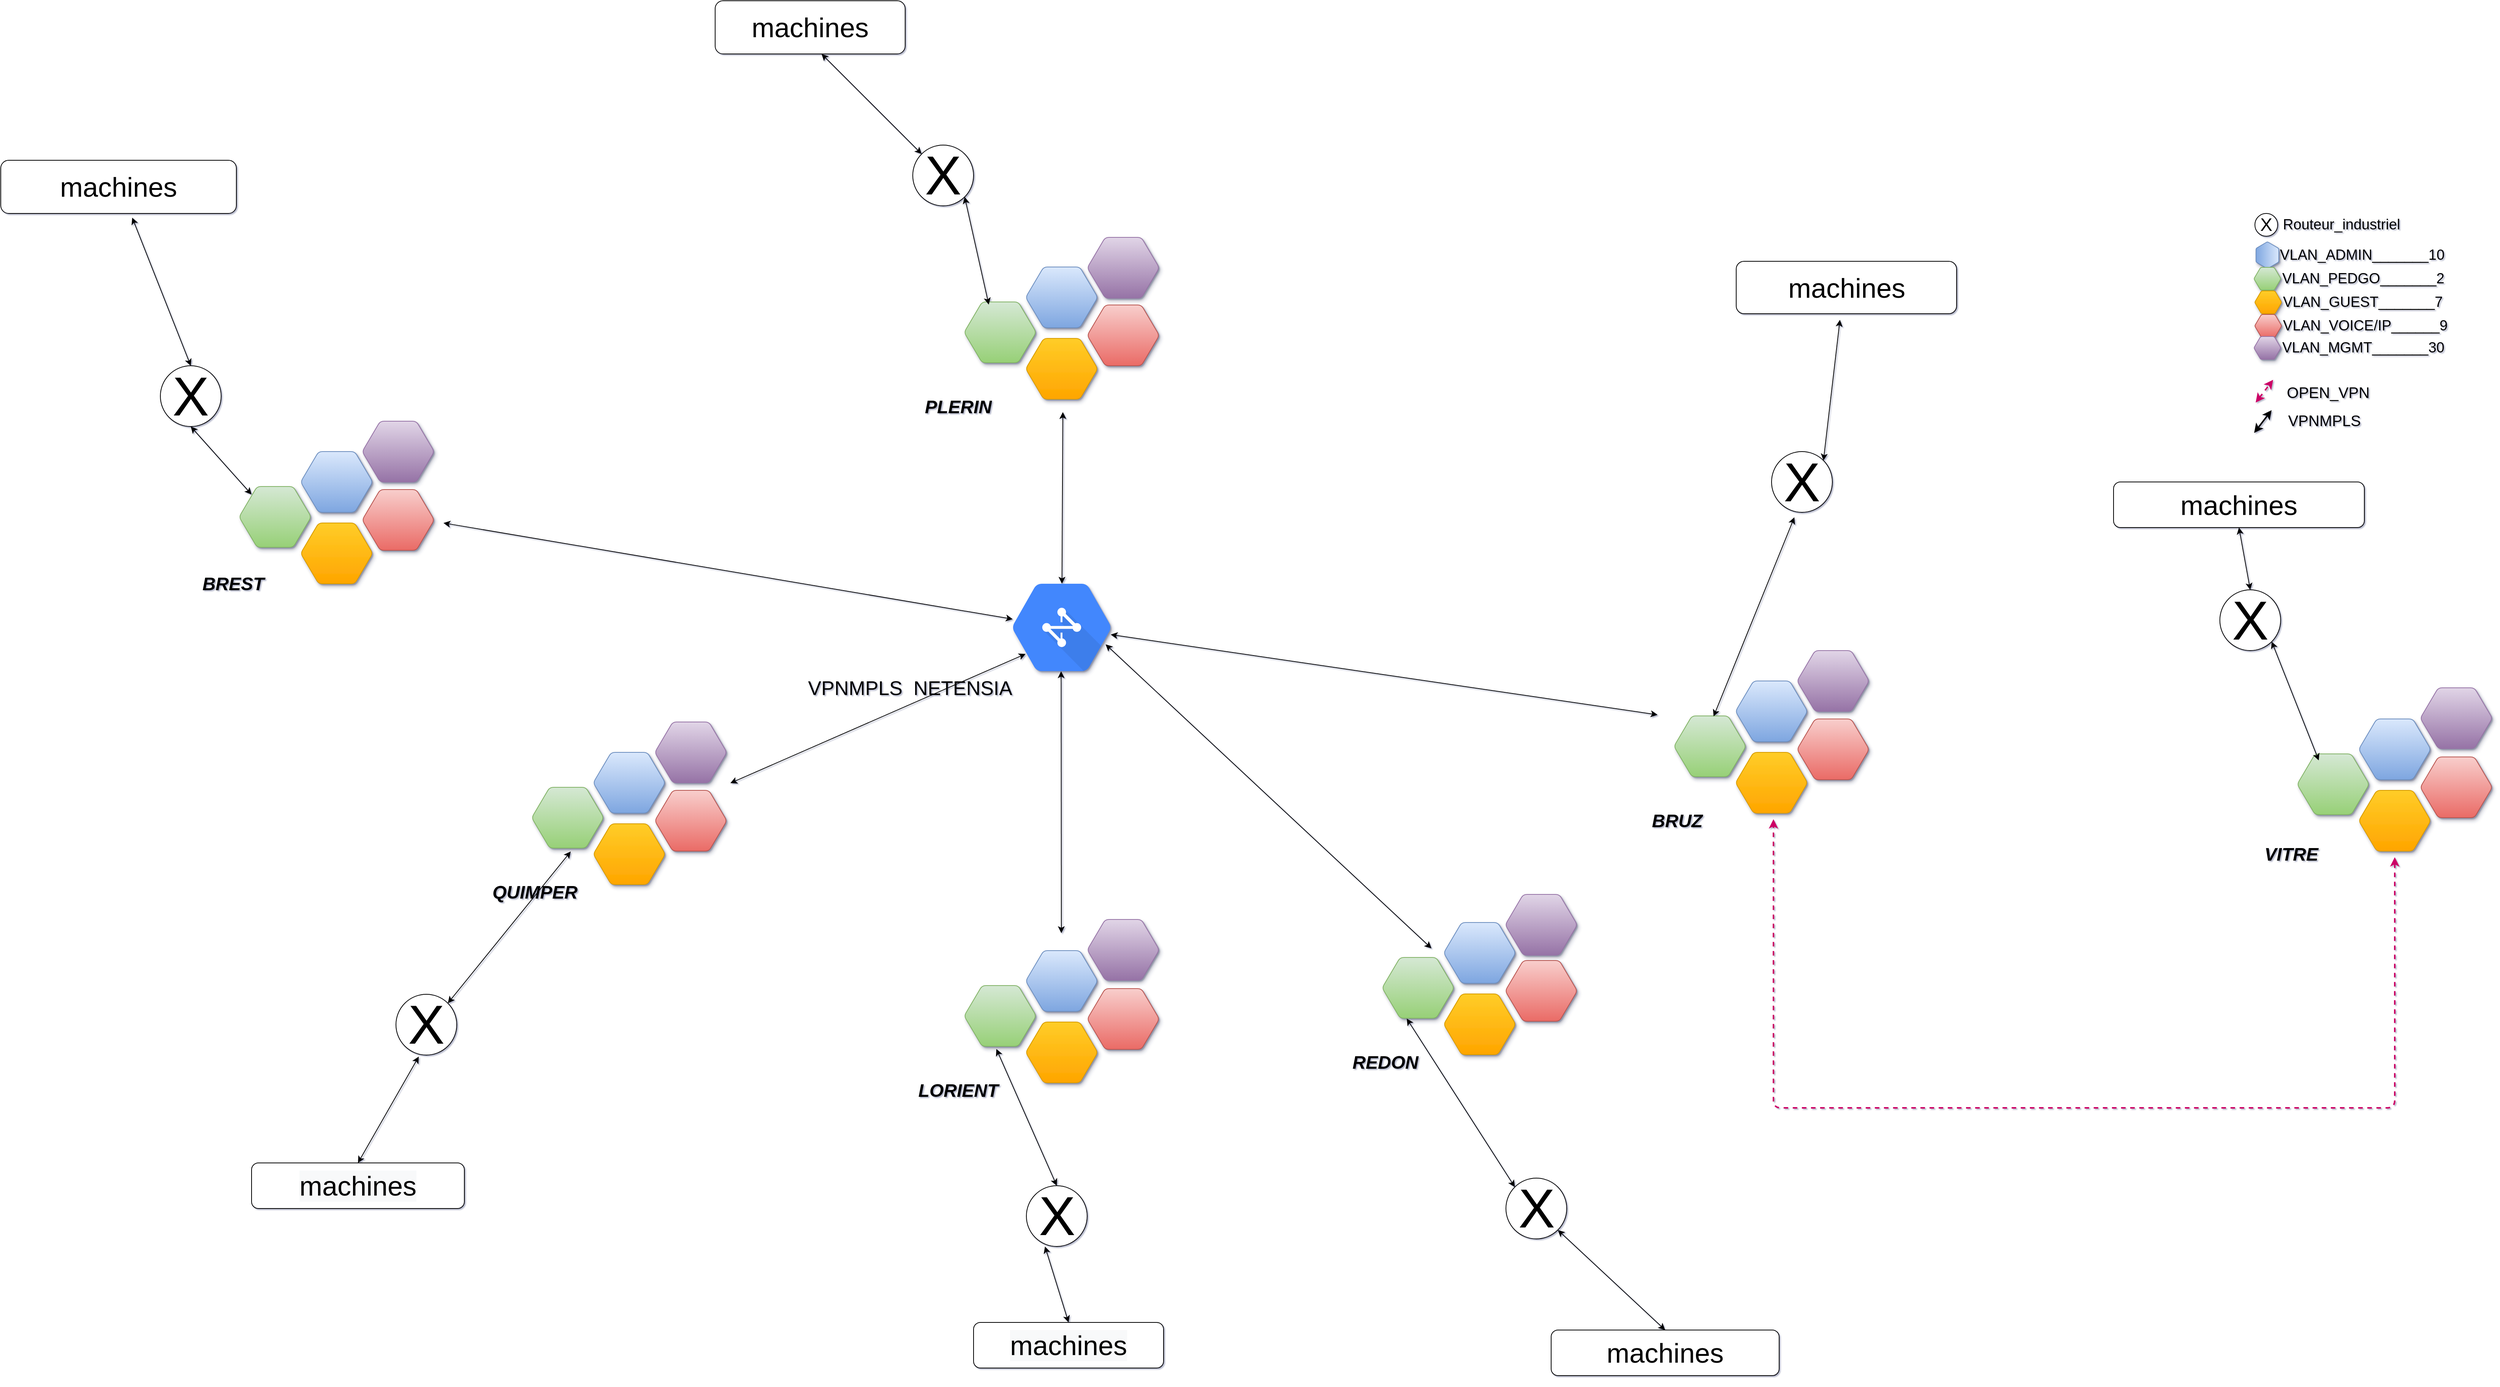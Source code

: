 <mxfile version="14.6.13" type="github">
  <diagram id="oKvrGudTlkpN-na6x3bJ" name="Page-1">
    <mxGraphModel dx="6760" dy="1933" grid="1" gridSize="10" guides="1" tooltips="1" connect="1" arrows="1" fold="1" page="1" pageScale="1" pageWidth="3300" pageHeight="2339" background="#ffffff" math="0" shadow="1">
      <root>
        <mxCell id="0" />
        <mxCell id="1" parent="0" />
        <mxCell id="170" value="&lt;div&gt;VLAN_ADMIN_______10&lt;br&gt;&lt;/div&gt;" style="shape=mxgraph.gcp.extras.blue_hexagon;html=1;fillColor=#dae8fc;strokeColor=#6c8ebf;verticalLabelPosition=middle;verticalAlign=middle;align=left;shadow=1;labelPosition=right;fontSize=19;gradientColor=#7EA6E0;direction=south;" parent="1" vertex="1">
          <mxGeometry x="2897.435" y="547.565" width="30" height="34.87" as="geometry" />
        </mxCell>
        <mxCell id="16" value="VPNMPLS &amp;nbsp;NETENSIA" style="shape=mxgraph.gcp.networking.cloud_network;html=1;fillColor=#4387FD;gradientColor=none;strokeColor=none;verticalLabelPosition=bottom;verticalAlign=top;align=right;shadow=1;labelPosition=left;fontSize=26;" parent="1" vertex="1">
          <mxGeometry x="1261.5" y="997.5" width="129" height="115" as="geometry" />
        </mxCell>
        <mxCell id="45" value="&lt;div&gt;VLAN_PEDGO_______2&lt;br&gt;&lt;/div&gt;" style="shape=mxgraph.gcp.extras.blue_hexagon;html=1;fillColor=#d5e8d4;gradientColor=#97d077;strokeColor=#82b366;verticalLabelPosition=middle;verticalAlign=middle;align=left;shadow=1;labelPosition=right;fontSize=19;" parent="1" vertex="1">
          <mxGeometry x="2895" y="581" width="34.87" height="30" as="geometry" />
        </mxCell>
        <mxCell id="46" value="VLAN_GUEST_______7" style="shape=mxgraph.gcp.extras.blue_hexagon;html=1;fillColor=#ffcd28;gradientColor=#ffa500;strokeColor=#d79b00;verticalLabelPosition=middle;verticalAlign=middle;align=left;shadow=1;labelPosition=right;fontSize=19;" parent="1" vertex="1">
          <mxGeometry x="2896" y="612" width="34.87" height="30" as="geometry" />
        </mxCell>
        <mxCell id="47" value="VLAN_VOICE/IP______9" style="shape=mxgraph.gcp.extras.blue_hexagon;html=1;fillColor=#f8cecc;gradientColor=#ea6b66;strokeColor=#b85450;verticalLabelPosition=middle;verticalAlign=middle;align=left;shadow=1;labelPosition=right;fontSize=19;" parent="1" vertex="1">
          <mxGeometry x="2896" y="643" width="34.87" height="30" as="geometry" />
        </mxCell>
        <mxCell id="50" value="" style="endArrow=classic;startArrow=classic;html=1;fontSize=19;" parent="1" target="16" edge="1">
          <mxGeometry width="50" height="50" relative="1" as="geometry">
            <mxPoint x="512.5" y="917.5" as="sourcePoint" />
            <mxPoint x="842.5" y="997.5" as="targetPoint" />
          </mxGeometry>
        </mxCell>
        <mxCell id="51" value="" style="endArrow=classic;startArrow=classic;html=1;fontSize=19;" parent="1" target="16" edge="1">
          <mxGeometry width="50" height="50" relative="1" as="geometry">
            <mxPoint x="1327.5" y="771.5" as="sourcePoint" />
            <mxPoint x="1365.5" y="907.305" as="targetPoint" />
          </mxGeometry>
        </mxCell>
        <mxCell id="52" value="" style="endArrow=classic;startArrow=classic;html=1;fontSize=19;exitX=0.494;exitY=1.002;exitPerimeter=0;" parent="1" source="16" edge="1">
          <mxGeometry width="50" height="50" relative="1" as="geometry">
            <mxPoint x="1312.5" y="1167.5" as="sourcePoint" />
            <mxPoint x="1325.5" y="1457.5" as="targetPoint" />
          </mxGeometry>
        </mxCell>
        <mxCell id="53" value="" style="endArrow=classic;startArrow=classic;html=1;fontSize=19;exitX=0.948;exitY=0.694;exitPerimeter=0;" parent="1" source="16" edge="1">
          <mxGeometry width="50" height="50" relative="1" as="geometry">
            <mxPoint x="1452.5" y="1119.5" as="sourcePoint" />
            <mxPoint x="1812.5" y="1477.5" as="targetPoint" />
          </mxGeometry>
        </mxCell>
        <mxCell id="54" value="" style="endArrow=classic;startArrow=classic;html=1;fontSize=19;" parent="1" source="16" edge="1">
          <mxGeometry width="50" height="50" relative="1" as="geometry">
            <mxPoint x="1522.5" y="1017.5" as="sourcePoint" />
            <mxPoint x="2110" y="1170" as="targetPoint" />
          </mxGeometry>
        </mxCell>
        <mxCell id="57" value="" style="endArrow=classic;startArrow=classic;html=1;strokeColor=#CC0066;strokeWidth=2;fontSize=26;labelPosition=right;verticalLabelPosition=middle;align=left;verticalAlign=middle;dashed=1;" parent="1" edge="1">
          <mxGeometry width="50" height="50" relative="1" as="geometry">
            <mxPoint x="2897" y="759" as="sourcePoint" />
            <mxPoint x="2920" y="729" as="targetPoint" />
          </mxGeometry>
        </mxCell>
        <mxCell id="59" value="VPNMPLS" style="text;html=1;resizable=0;points=[];align=center;verticalAlign=middle;labelBackgroundColor=none;fontSize=20;" parent="57" vertex="1" connectable="0">
          <mxGeometry x="0.42" y="-2" relative="1" as="geometry">
            <mxPoint x="72" y="43" as="offset" />
          </mxGeometry>
        </mxCell>
        <mxCell id="60" value="" style="endArrow=classic;startArrow=classic;html=1;strokeColor=#000000;strokeWidth=2;fontSize=26;labelPosition=right;verticalLabelPosition=middle;align=left;verticalAlign=middle;" parent="1" edge="1">
          <mxGeometry width="50" height="50" relative="1" as="geometry">
            <mxPoint x="2895.0" y="799" as="sourcePoint" />
            <mxPoint x="2918" y="769.0" as="targetPoint" />
          </mxGeometry>
        </mxCell>
        <mxCell id="61" value="OPEN_VPN" style="text;html=1;resizable=0;points=[];align=center;verticalAlign=middle;labelBackgroundColor=none;fontSize=20;" parent="60" vertex="1" connectable="0">
          <mxGeometry x="0.42" y="-2" relative="1" as="geometry">
            <mxPoint x="79" y="-34" as="offset" />
          </mxGeometry>
        </mxCell>
        <mxCell id="163" value="PLERIN" style="text;html=1;strokeColor=none;fillColor=none;align=center;verticalAlign=middle;whiteSpace=wrap;fontSize=24;fontStyle=3" parent="1" vertex="1">
          <mxGeometry x="1099.5" y="754.5" width="180" height="20" as="geometry" />
        </mxCell>
        <mxCell id="165" value="BREST" style="text;html=1;strokeColor=none;fillColor=none;align=center;verticalAlign=middle;whiteSpace=wrap;fontSize=24;fontStyle=3" parent="1" vertex="1">
          <mxGeometry x="145.5" y="987.5" width="180" height="20" as="geometry" />
        </mxCell>
        <mxCell id="166" value="BRUZ" style="text;html=1;strokeColor=none;fillColor=none;align=center;verticalAlign=middle;whiteSpace=wrap;fontSize=24;fontStyle=3" parent="1" vertex="1">
          <mxGeometry x="2045.5" y="1299.5" width="180" height="20" as="geometry" />
        </mxCell>
        <mxCell id="167" value="LORIENT" style="text;html=1;strokeColor=none;fillColor=none;align=center;verticalAlign=middle;whiteSpace=wrap;fontSize=24;fontStyle=3" parent="1" vertex="1">
          <mxGeometry x="1099.5" y="1654.5" width="180" height="20" as="geometry" />
        </mxCell>
        <mxCell id="168" value="REDON" style="text;html=1;strokeColor=none;fillColor=none;align=center;verticalAlign=middle;whiteSpace=wrap;fontSize=24;fontStyle=3" parent="1" vertex="1">
          <mxGeometry x="1661.5" y="1617.5" width="180" height="20" as="geometry" />
        </mxCell>
        <mxCell id="169" value="QUIMPER" style="text;html=1;strokeColor=none;fillColor=none;align=center;verticalAlign=middle;whiteSpace=wrap;fontSize=24;fontStyle=3" parent="1" vertex="1">
          <mxGeometry x="542.5" y="1393.5" width="180" height="20" as="geometry" />
        </mxCell>
        <mxCell id="140" value="" style="shape=mxgraph.gcp.extras.blue_hexagon;html=1;fillColor=#dae8fc;gradientColor=#7ea6e0;strokeColor=#6c8ebf;verticalLabelPosition=bottom;verticalAlign=top;align=center;shadow=1;" parent="1" vertex="1">
          <mxGeometry x="1279.5" y="580.5" width="93" height="80" as="geometry" />
        </mxCell>
        <mxCell id="141" value="" style="shape=mxgraph.gcp.extras.blue_hexagon;html=1;fillColor=#ffcd28;gradientColor=#ffa500;strokeColor=#d79b00;verticalLabelPosition=bottom;verticalAlign=top;align=center;shadow=1;" parent="1" vertex="1">
          <mxGeometry x="1279.5" y="674.5" width="93" height="80" as="geometry" />
        </mxCell>
        <mxCell id="142" value="" style="shape=mxgraph.gcp.extras.blue_hexagon;html=1;fillColor=#f8cecc;gradientColor=#ea6b66;strokeColor=#b85450;verticalLabelPosition=bottom;verticalAlign=top;align=center;shadow=1;" parent="1" vertex="1">
          <mxGeometry x="1360.5" y="630.5" width="93" height="80" as="geometry" />
        </mxCell>
        <mxCell id="143" value="" style="shape=mxgraph.gcp.extras.blue_hexagon;html=1;fillColor=#d5e8d4;gradientColor=#97d077;strokeColor=#82b366;verticalLabelPosition=bottom;verticalAlign=top;align=center;shadow=1;" parent="1" vertex="1">
          <mxGeometry x="1198.5" y="626.5" width="93" height="80" as="geometry" />
        </mxCell>
        <mxCell id="135" value="" style="shape=mxgraph.gcp.extras.blue_hexagon;html=1;fillColor=#dae8fc;gradientColor=#7ea6e0;strokeColor=#6c8ebf;verticalLabelPosition=bottom;verticalAlign=top;align=center;shadow=1;" parent="1" vertex="1">
          <mxGeometry x="2213.5" y="1125.5" width="93" height="80" as="geometry" />
        </mxCell>
        <mxCell id="136" value="" style="shape=mxgraph.gcp.extras.blue_hexagon;html=1;fillColor=#ffcd28;gradientColor=#ffa500;strokeColor=#d79b00;verticalLabelPosition=bottom;verticalAlign=top;align=center;shadow=1;" parent="1" vertex="1">
          <mxGeometry x="2213.5" y="1219.5" width="93" height="80" as="geometry" />
        </mxCell>
        <mxCell id="137" value="" style="shape=mxgraph.gcp.extras.blue_hexagon;html=1;fillColor=#f8cecc;gradientColor=#ea6b66;strokeColor=#b85450;verticalLabelPosition=bottom;verticalAlign=top;align=center;shadow=1;" parent="1" vertex="1">
          <mxGeometry x="2294.5" y="1175.5" width="93" height="80" as="geometry" />
        </mxCell>
        <mxCell id="138" value="" style="shape=mxgraph.gcp.extras.blue_hexagon;html=1;fillColor=#d5e8d4;gradientColor=#97d077;strokeColor=#82b366;verticalLabelPosition=bottom;verticalAlign=top;align=center;shadow=1;" parent="1" vertex="1">
          <mxGeometry x="2132.5" y="1171.5" width="93" height="80" as="geometry" />
        </mxCell>
        <mxCell id="130" value="" style="shape=mxgraph.gcp.extras.blue_hexagon;html=1;fillColor=#dae8fc;gradientColor=#7ea6e0;strokeColor=#6c8ebf;verticalLabelPosition=bottom;verticalAlign=top;align=center;shadow=1;" parent="1" vertex="1">
          <mxGeometry x="1829.5" y="1443.5" width="93" height="80" as="geometry" />
        </mxCell>
        <mxCell id="131" value="" style="shape=mxgraph.gcp.extras.blue_hexagon;html=1;fillColor=#ffcd28;gradientColor=#ffa500;strokeColor=#d79b00;verticalLabelPosition=bottom;verticalAlign=top;align=center;shadow=1;" parent="1" vertex="1">
          <mxGeometry x="1829.5" y="1537.5" width="93" height="80" as="geometry" />
        </mxCell>
        <mxCell id="132" value="" style="shape=mxgraph.gcp.extras.blue_hexagon;html=1;fillColor=#f8cecc;gradientColor=#ea6b66;strokeColor=#b85450;verticalLabelPosition=bottom;verticalAlign=top;align=center;shadow=1;" parent="1" vertex="1">
          <mxGeometry x="1910.5" y="1493.5" width="93" height="80" as="geometry" />
        </mxCell>
        <mxCell id="133" value="" style="shape=mxgraph.gcp.extras.blue_hexagon;html=1;fillColor=#d5e8d4;gradientColor=#97d077;strokeColor=#82b366;verticalLabelPosition=bottom;verticalAlign=top;align=center;shadow=1;" parent="1" vertex="1">
          <mxGeometry x="1748.5" y="1489.5" width="93" height="80" as="geometry" />
        </mxCell>
        <mxCell id="145" value="" style="shape=mxgraph.gcp.extras.blue_hexagon;html=1;fillColor=#dae8fc;gradientColor=#7ea6e0;strokeColor=#6c8ebf;verticalLabelPosition=bottom;verticalAlign=top;align=center;shadow=1;" parent="1" vertex="1">
          <mxGeometry x="325.5" y="823.5" width="93" height="80" as="geometry" />
        </mxCell>
        <mxCell id="146" value="" style="shape=mxgraph.gcp.extras.blue_hexagon;html=1;fillColor=#ffcd28;gradientColor=#ffa500;strokeColor=#d79b00;verticalLabelPosition=bottom;verticalAlign=top;align=center;shadow=1;" parent="1" vertex="1">
          <mxGeometry x="325.5" y="917.5" width="93" height="80" as="geometry" />
        </mxCell>
        <mxCell id="147" value="" style="shape=mxgraph.gcp.extras.blue_hexagon;html=1;fillColor=#f8cecc;gradientColor=#ea6b66;strokeColor=#b85450;verticalLabelPosition=bottom;verticalAlign=top;align=center;shadow=1;" parent="1" vertex="1">
          <mxGeometry x="406.5" y="873.5" width="93" height="80" as="geometry" />
        </mxCell>
        <mxCell id="148" value="" style="shape=mxgraph.gcp.extras.blue_hexagon;html=1;fillColor=#d5e8d4;gradientColor=#97d077;strokeColor=#82b366;verticalLabelPosition=bottom;verticalAlign=top;align=center;shadow=1;" parent="1" vertex="1">
          <mxGeometry x="244.5" y="869.5" width="93" height="80" as="geometry" />
        </mxCell>
        <mxCell id="150" value="" style="shape=mxgraph.gcp.extras.blue_hexagon;html=1;fillColor=#dae8fc;gradientColor=#7ea6e0;strokeColor=#6c8ebf;verticalLabelPosition=bottom;verticalAlign=top;align=center;shadow=1;" parent="1" vertex="1">
          <mxGeometry x="710.5" y="1219.5" width="93" height="80" as="geometry" />
        </mxCell>
        <mxCell id="151" value="" style="shape=mxgraph.gcp.extras.blue_hexagon;html=1;fillColor=#ffcd28;gradientColor=#ffa500;strokeColor=#d79b00;verticalLabelPosition=bottom;verticalAlign=top;align=center;shadow=1;" parent="1" vertex="1">
          <mxGeometry x="710.5" y="1313.5" width="93" height="80" as="geometry" />
        </mxCell>
        <mxCell id="152" value="" style="shape=mxgraph.gcp.extras.blue_hexagon;html=1;fillColor=#f8cecc;gradientColor=#ea6b66;strokeColor=#b85450;verticalLabelPosition=bottom;verticalAlign=top;align=center;shadow=1;" parent="1" vertex="1">
          <mxGeometry x="791.5" y="1269.5" width="93" height="80" as="geometry" />
        </mxCell>
        <mxCell id="153" value="" style="shape=mxgraph.gcp.extras.blue_hexagon;html=1;fillColor=#d5e8d4;gradientColor=#97d077;strokeColor=#82b366;verticalLabelPosition=bottom;verticalAlign=top;align=center;shadow=1;" parent="1" vertex="1">
          <mxGeometry x="629.5" y="1265.5" width="93" height="80" as="geometry" />
        </mxCell>
        <mxCell id="124" value="" style="shape=mxgraph.gcp.extras.blue_hexagon;html=1;fillColor=#dae8fc;gradientColor=#7ea6e0;strokeColor=#6c8ebf;verticalLabelPosition=bottom;verticalAlign=top;align=center;shadow=1;" parent="1" vertex="1">
          <mxGeometry x="1279.5" y="1480.5" width="93" height="80" as="geometry" />
        </mxCell>
        <mxCell id="125" value="" style="shape=mxgraph.gcp.extras.blue_hexagon;html=1;fillColor=#ffcd28;gradientColor=#ffa500;strokeColor=#d79b00;verticalLabelPosition=bottom;verticalAlign=top;align=center;shadow=1;" parent="1" vertex="1">
          <mxGeometry x="1279.5" y="1574.5" width="93" height="80" as="geometry" />
        </mxCell>
        <mxCell id="126" value="" style="shape=mxgraph.gcp.extras.blue_hexagon;html=1;fillColor=#f8cecc;gradientColor=#ea6b66;strokeColor=#b85450;verticalLabelPosition=bottom;verticalAlign=top;align=center;shadow=1;" parent="1" vertex="1">
          <mxGeometry x="1360.5" y="1530.5" width="93" height="80" as="geometry" />
        </mxCell>
        <mxCell id="127" value="" style="shape=mxgraph.gcp.extras.blue_hexagon;html=1;fillColor=#d5e8d4;gradientColor=#97d077;strokeColor=#82b366;verticalLabelPosition=bottom;verticalAlign=top;align=center;shadow=1;" parent="1" vertex="1">
          <mxGeometry x="1198.5" y="1526.5" width="93" height="80" as="geometry" />
        </mxCell>
        <mxCell id="173" value="" style="shape=mxgraph.gcp.extras.blue_hexagon;html=1;fillColor=#e1d5e7;strokeColor=#9673A6;verticalLabelPosition=bottom;verticalAlign=top;align=center;shadow=1;gradientDirection=south;gradientColor=#9673A6;" parent="1" vertex="1">
          <mxGeometry x="1360.5" y="1439.5" width="93" height="80" as="geometry" />
        </mxCell>
        <mxCell id="174" value="" style="shape=mxgraph.gcp.extras.blue_hexagon;html=1;fillColor=#e1d5e7;strokeColor=#9673A6;verticalLabelPosition=bottom;verticalAlign=top;align=center;shadow=1;gradientDirection=south;gradientColor=#9673A6;" parent="1" vertex="1">
          <mxGeometry x="1910.5" y="1406.5" width="93" height="80" as="geometry" />
        </mxCell>
        <mxCell id="175" value="" style="shape=mxgraph.gcp.extras.blue_hexagon;html=1;fillColor=#e1d5e7;strokeColor=#9673A6;verticalLabelPosition=bottom;verticalAlign=top;align=center;shadow=1;gradientDirection=south;gradientColor=#9673A6;" parent="1" vertex="1">
          <mxGeometry x="2294.5" y="1085.5" width="93" height="80" as="geometry" />
        </mxCell>
        <mxCell id="176" value="" style="shape=mxgraph.gcp.extras.blue_hexagon;html=1;fillColor=#e1d5e7;strokeColor=#9673A6;verticalLabelPosition=bottom;verticalAlign=top;align=center;shadow=1;gradientDirection=south;gradientColor=#9673A6;" parent="1" vertex="1">
          <mxGeometry x="1360.5" y="541.5" width="93" height="80" as="geometry" />
        </mxCell>
        <mxCell id="177" value="" style="shape=mxgraph.gcp.extras.blue_hexagon;html=1;fillColor=#e1d5e7;strokeColor=#9673A6;verticalLabelPosition=bottom;verticalAlign=top;align=center;shadow=1;gradientDirection=south;gradientColor=#9673A6;" parent="1" vertex="1">
          <mxGeometry x="406.5" y="783.5" width="93" height="80" as="geometry" />
        </mxCell>
        <mxCell id="178" value="VLAN_MGMT_______30" style="shape=mxgraph.gcp.extras.blue_hexagon;html=1;fillColor=#e1d5e7;strokeColor=#9673A6;verticalLabelPosition=middle;verticalAlign=middle;align=left;shadow=1;labelPosition=right;fontSize=19;gradientColor=#9673A6;" parent="1" vertex="1">
          <mxGeometry x="2895" y="672" width="34.87" height="30" as="geometry" />
        </mxCell>
        <mxCell id="Orf89W3IS2XqQ4CfPEEr-243" value="" style="shape=mxgraph.gcp.extras.blue_hexagon;html=1;fillColor=#e1d5e7;strokeColor=#9673A6;verticalLabelPosition=bottom;verticalAlign=top;align=center;shadow=1;gradientDirection=south;gradientColor=#9673A6;" parent="1" vertex="1">
          <mxGeometry x="791.5" y="1179.5" width="93" height="80" as="geometry" />
        </mxCell>
        <mxCell id="Orf89W3IS2XqQ4CfPEEr-274" value="" style="shape=mxgraph.gcp.extras.blue_hexagon;html=1;fillColor=#dae8fc;gradientColor=#7ea6e0;strokeColor=#6c8ebf;verticalLabelPosition=bottom;verticalAlign=top;align=center;shadow=1;" parent="1" vertex="1">
          <mxGeometry x="3033.5" y="1175.5" width="93" height="80" as="geometry" />
        </mxCell>
        <mxCell id="Orf89W3IS2XqQ4CfPEEr-275" value="" style="shape=mxgraph.gcp.extras.blue_hexagon;html=1;fillColor=#ffcd28;gradientColor=#ffa500;strokeColor=#d79b00;verticalLabelPosition=bottom;verticalAlign=top;align=center;shadow=1;" parent="1" vertex="1">
          <mxGeometry x="3033.5" y="1269.5" width="93" height="80" as="geometry" />
        </mxCell>
        <mxCell id="Orf89W3IS2XqQ4CfPEEr-276" value="" style="shape=mxgraph.gcp.extras.blue_hexagon;html=1;fillColor=#f8cecc;gradientColor=#ea6b66;strokeColor=#b85450;verticalLabelPosition=bottom;verticalAlign=top;align=center;shadow=1;" parent="1" vertex="1">
          <mxGeometry x="3114.5" y="1225.5" width="93" height="80" as="geometry" />
        </mxCell>
        <mxCell id="Orf89W3IS2XqQ4CfPEEr-277" value="" style="shape=mxgraph.gcp.extras.blue_hexagon;html=1;fillColor=#d5e8d4;gradientColor=#97d077;strokeColor=#82b366;verticalLabelPosition=bottom;verticalAlign=top;align=center;shadow=1;" parent="1" vertex="1">
          <mxGeometry x="2952.5" y="1221.5" width="93" height="80" as="geometry" />
        </mxCell>
        <mxCell id="Orf89W3IS2XqQ4CfPEEr-278" value="" style="shape=mxgraph.gcp.extras.blue_hexagon;html=1;fillColor=#e1d5e7;strokeColor=#9673A6;verticalLabelPosition=bottom;verticalAlign=top;align=center;shadow=1;gradientDirection=south;gradientColor=#9673A6;" parent="1" vertex="1">
          <mxGeometry x="3114.5" y="1134.5" width="93" height="80" as="geometry" />
        </mxCell>
        <mxCell id="Orf89W3IS2XqQ4CfPEEr-284" value="" style="endArrow=classic;startArrow=classic;html=1;fontSize=19;strokeWidth=2;strokeColor=#CC0066;rounded=1;dashed=1;" parent="1" edge="1">
          <mxGeometry width="50" height="50" relative="1" as="geometry">
            <mxPoint x="3080" y="1357.5" as="sourcePoint" />
            <mxPoint x="2262.5" y="1307.5" as="targetPoint" />
            <Array as="points">
              <mxPoint x="3080" y="1687.5" />
              <mxPoint x="2262.5" y="1687.5" />
            </Array>
          </mxGeometry>
        </mxCell>
        <mxCell id="Orf89W3IS2XqQ4CfPEEr-286" value="VITRE" style="text;html=1;strokeColor=none;fillColor=none;align=center;verticalAlign=middle;whiteSpace=wrap;fontSize=24;fontStyle=3" parent="1" vertex="1">
          <mxGeometry x="2853.5" y="1343.5" width="180" height="20" as="geometry" />
        </mxCell>
        <mxCell id="a-7iS3ufgLYk0n0HEkrF-179" value="&lt;font style=&quot;font-size: 72px&quot;&gt;X&lt;/font&gt;" style="ellipse;whiteSpace=wrap;html=1;aspect=fixed;" parent="1" vertex="1">
          <mxGeometry x="450" y="1538" width="80" height="80" as="geometry" />
        </mxCell>
        <mxCell id="a-7iS3ufgLYk0n0HEkrF-180" value="&#xa;&#xa;&lt;span style=&quot;color: rgb(0, 0, 0); font-family: helvetica; font-size: 36px; font-style: normal; font-weight: 400; letter-spacing: normal; text-align: center; text-indent: 0px; text-transform: none; word-spacing: 0px; background-color: rgb(248, 249, 250); display: inline; float: none;&quot;&gt;machines&lt;/span&gt;&#xa;&#xa;" style="rounded=1;whiteSpace=wrap;html=1;" parent="1" vertex="1">
          <mxGeometry x="260" y="1760" width="280" height="60" as="geometry" />
        </mxCell>
        <mxCell id="a-7iS3ufgLYk0n0HEkrF-181" value="" style="endArrow=classic;startArrow=classic;html=1;exitX=0.5;exitY=0;exitDx=0;exitDy=0;" parent="1" source="a-7iS3ufgLYk0n0HEkrF-180" edge="1">
          <mxGeometry width="50" height="50" relative="1" as="geometry">
            <mxPoint x="1190" y="1420" as="sourcePoint" />
            <mxPoint x="480" y="1620" as="targetPoint" />
          </mxGeometry>
        </mxCell>
        <mxCell id="a-7iS3ufgLYk0n0HEkrF-182" value="" style="endArrow=classic;startArrow=classic;html=1;exitX=1;exitY=0;exitDx=0;exitDy=0;" parent="1" source="a-7iS3ufgLYk0n0HEkrF-179" edge="1">
          <mxGeometry width="50" height="50" relative="1" as="geometry">
            <mxPoint x="1190" y="1420" as="sourcePoint" />
            <mxPoint x="680" y="1350" as="targetPoint" />
          </mxGeometry>
        </mxCell>
        <mxCell id="a-7iS3ufgLYk0n0HEkrF-183" value="&lt;font style=&quot;font-size: 72px&quot;&gt;X&lt;/font&gt;" style="ellipse;whiteSpace=wrap;html=1;aspect=fixed;" parent="1" vertex="1">
          <mxGeometry x="1130" y="420" width="80" height="80" as="geometry" />
        </mxCell>
        <mxCell id="a-7iS3ufgLYk0n0HEkrF-184" value="&lt;span style=&quot;font-size: 36px&quot;&gt;machines&lt;/span&gt;" style="rounded=1;whiteSpace=wrap;html=1;" parent="1" vertex="1">
          <mxGeometry x="870" y="230" width="250" height="70" as="geometry" />
        </mxCell>
        <mxCell id="a-7iS3ufgLYk0n0HEkrF-185" value="" style="endArrow=classic;startArrow=classic;html=1;entryX=1;entryY=1;entryDx=0;entryDy=0;" parent="1" target="a-7iS3ufgLYk0n0HEkrF-183" edge="1">
          <mxGeometry width="50" height="50" relative="1" as="geometry">
            <mxPoint x="1230" y="630" as="sourcePoint" />
            <mxPoint x="1260" y="550" as="targetPoint" />
          </mxGeometry>
        </mxCell>
        <mxCell id="a-7iS3ufgLYk0n0HEkrF-186" value="" style="endArrow=classic;startArrow=classic;html=1;entryX=0.56;entryY=1;entryDx=0;entryDy=0;entryPerimeter=0;exitX=0;exitY=0;exitDx=0;exitDy=0;" parent="1" source="a-7iS3ufgLYk0n0HEkrF-183" target="a-7iS3ufgLYk0n0HEkrF-184" edge="1">
          <mxGeometry width="50" height="50" relative="1" as="geometry">
            <mxPoint x="1100" y="590" as="sourcePoint" />
            <mxPoint x="1150" y="850" as="targetPoint" />
          </mxGeometry>
        </mxCell>
        <mxCell id="a-7iS3ufgLYk0n0HEkrF-187" value="&lt;font style=&quot;font-size: 72px&quot;&gt;X&lt;/font&gt;" style="ellipse;whiteSpace=wrap;html=1;aspect=fixed;" parent="1" vertex="1">
          <mxGeometry x="140" y="710.5" width="80" height="80" as="geometry" />
        </mxCell>
        <mxCell id="a-7iS3ufgLYk0n0HEkrF-188" value="" style="endArrow=classic;startArrow=classic;html=1;entryX=0.5;entryY=1;entryDx=0;entryDy=0;" parent="1" target="a-7iS3ufgLYk0n0HEkrF-187" edge="1">
          <mxGeometry width="50" height="50" relative="1" as="geometry">
            <mxPoint x="260" y="880" as="sourcePoint" />
            <mxPoint x="200" y="780" as="targetPoint" />
          </mxGeometry>
        </mxCell>
        <mxCell id="a-7iS3ufgLYk0n0HEkrF-189" value="&lt;font style=&quot;font-size: 36px&quot;&gt;machines&lt;/font&gt;" style="rounded=1;whiteSpace=wrap;html=1;" parent="1" vertex="1">
          <mxGeometry x="-70" y="440" width="310" height="70" as="geometry" />
        </mxCell>
        <mxCell id="a-7iS3ufgLYk0n0HEkrF-190" value="" style="endArrow=classic;startArrow=classic;html=1;entryX=0.558;entryY=1.079;entryDx=0;entryDy=0;entryPerimeter=0;exitX=0.5;exitY=0;exitDx=0;exitDy=0;" parent="1" source="a-7iS3ufgLYk0n0HEkrF-187" target="a-7iS3ufgLYk0n0HEkrF-189" edge="1">
          <mxGeometry width="50" height="50" relative="1" as="geometry">
            <mxPoint x="900" y="1040" as="sourcePoint" />
            <mxPoint x="950" y="990" as="targetPoint" />
          </mxGeometry>
        </mxCell>
        <mxCell id="a-7iS3ufgLYk0n0HEkrF-191" value="&lt;font style=&quot;font-size: 72px&quot;&gt;X&lt;/font&gt;" style="ellipse;whiteSpace=wrap;html=1;aspect=fixed;" parent="1" vertex="1">
          <mxGeometry x="1279.5" y="1790" width="80" height="80" as="geometry" />
        </mxCell>
        <mxCell id="a-7iS3ufgLYk0n0HEkrF-192" value="&lt;font style=&quot;font-size: 72px&quot;&gt;X&lt;/font&gt;" style="ellipse;whiteSpace=wrap;html=1;aspect=fixed;" parent="1" vertex="1">
          <mxGeometry x="1910.5" y="1780" width="80" height="80" as="geometry" />
        </mxCell>
        <mxCell id="a-7iS3ufgLYk0n0HEkrF-193" value="&lt;font style=&quot;font-size: 72px&quot;&gt;X&lt;/font&gt;" style="ellipse;whiteSpace=wrap;html=1;aspect=fixed;" parent="1" vertex="1">
          <mxGeometry x="2849.87" y="1005.5" width="80" height="80" as="geometry" />
        </mxCell>
        <mxCell id="a-7iS3ufgLYk0n0HEkrF-194" value="&lt;font style=&quot;font-size: 72px&quot;&gt;X&lt;/font&gt;" style="ellipse;whiteSpace=wrap;html=1;aspect=fixed;" parent="1" vertex="1">
          <mxGeometry x="2260" y="823.5" width="80" height="80" as="geometry" />
        </mxCell>
        <mxCell id="a-7iS3ufgLYk0n0HEkrF-195" value="" style="endArrow=classic;startArrow=classic;html=1;entryX=0.132;entryY=0.803;entryDx=0;entryDy=0;entryPerimeter=0;" parent="1" target="16" edge="1">
          <mxGeometry width="50" height="50" relative="1" as="geometry">
            <mxPoint x="890" y="1260" as="sourcePoint" />
            <mxPoint x="1270" y="1100" as="targetPoint" />
          </mxGeometry>
        </mxCell>
        <mxCell id="a-7iS3ufgLYk0n0HEkrF-196" value="" style="endArrow=classic;startArrow=classic;html=1;exitX=0.5;exitY=0;exitDx=0;exitDy=0;" parent="1" source="a-7iS3ufgLYk0n0HEkrF-191" edge="1">
          <mxGeometry width="50" height="50" relative="1" as="geometry">
            <mxPoint x="1340" y="1400" as="sourcePoint" />
            <mxPoint x="1240" y="1610" as="targetPoint" />
          </mxGeometry>
        </mxCell>
        <mxCell id="a-7iS3ufgLYk0n0HEkrF-197" value="" style="endArrow=classic;startArrow=classic;html=1;exitX=0;exitY=0;exitDx=0;exitDy=0;" parent="1" source="a-7iS3ufgLYk0n0HEkrF-192" edge="1">
          <mxGeometry width="50" height="50" relative="1" as="geometry">
            <mxPoint x="1590" y="1410" as="sourcePoint" />
            <mxPoint x="1780" y="1570" as="targetPoint" />
          </mxGeometry>
        </mxCell>
        <mxCell id="a-7iS3ufgLYk0n0HEkrF-198" value="" style="endArrow=classic;startArrow=classic;html=1;exitX=0.551;exitY=0.008;exitDx=0;exitDy=0;exitPerimeter=0;" parent="1" source="138" edge="1">
          <mxGeometry width="50" height="50" relative="1" as="geometry">
            <mxPoint x="1940" y="1410" as="sourcePoint" />
            <mxPoint x="2290" y="910" as="targetPoint" />
          </mxGeometry>
        </mxCell>
        <mxCell id="a-7iS3ufgLYk0n0HEkrF-199" value="" style="endArrow=classic;startArrow=classic;html=1;entryX=1;entryY=1;entryDx=0;entryDy=0;" parent="1" target="a-7iS3ufgLYk0n0HEkrF-193" edge="1">
          <mxGeometry width="50" height="50" relative="1" as="geometry">
            <mxPoint x="2980" y="1230" as="sourcePoint" />
            <mxPoint x="1910" y="1400" as="targetPoint" />
          </mxGeometry>
        </mxCell>
        <mxCell id="a-7iS3ufgLYk0n0HEkrF-200" value="&#xa;&#xa;&lt;span style=&quot;color: rgb(0, 0, 0); font-family: helvetica; font-size: 36px; font-style: normal; font-weight: 400; letter-spacing: normal; text-align: center; text-indent: 0px; text-transform: none; word-spacing: 0px; background-color: rgb(248, 249, 250); display: inline; float: none;&quot;&gt;machines&lt;/span&gt;&#xa;&#xa;" style="rounded=1;whiteSpace=wrap;html=1;" parent="1" vertex="1">
          <mxGeometry x="1210" y="1970" width="250" height="60" as="geometry" />
        </mxCell>
        <mxCell id="a-7iS3ufgLYk0n0HEkrF-201" value="&lt;span style=&quot;font-size: 36px&quot;&gt;machines&lt;/span&gt;" style="rounded=1;whiteSpace=wrap;html=1;" parent="1" vertex="1">
          <mxGeometry x="2213.5" y="573" width="290" height="69" as="geometry" />
        </mxCell>
        <mxCell id="a-7iS3ufgLYk0n0HEkrF-202" value="&lt;span style=&quot;font-size: 36px&quot;&gt;machines&lt;/span&gt;" style="rounded=1;whiteSpace=wrap;html=1;" parent="1" vertex="1">
          <mxGeometry x="2710" y="863.5" width="330" height="60" as="geometry" />
        </mxCell>
        <mxCell id="a-7iS3ufgLYk0n0HEkrF-203" value="&lt;span style=&quot;font-size: 36px&quot;&gt;machines&lt;/span&gt;" style="rounded=1;whiteSpace=wrap;html=1;" parent="1" vertex="1">
          <mxGeometry x="1970" y="1980" width="300" height="60" as="geometry" />
        </mxCell>
        <mxCell id="a-7iS3ufgLYk0n0HEkrF-204" value="" style="endArrow=classic;startArrow=classic;html=1;entryX=0.5;entryY=0;entryDx=0;entryDy=0;exitX=0.306;exitY=1;exitDx=0;exitDy=0;exitPerimeter=0;" parent="1" source="a-7iS3ufgLYk0n0HEkrF-191" target="a-7iS3ufgLYk0n0HEkrF-200" edge="1">
          <mxGeometry width="50" height="50" relative="1" as="geometry">
            <mxPoint x="1720" y="1380" as="sourcePoint" />
            <mxPoint x="1770" y="1330" as="targetPoint" />
          </mxGeometry>
        </mxCell>
        <mxCell id="a-7iS3ufgLYk0n0HEkrF-205" value="" style="endArrow=classic;startArrow=classic;html=1;entryX=1;entryY=1;entryDx=0;entryDy=0;exitX=0.5;exitY=0;exitDx=0;exitDy=0;" parent="1" source="a-7iS3ufgLYk0n0HEkrF-203" target="a-7iS3ufgLYk0n0HEkrF-192" edge="1">
          <mxGeometry width="50" height="50" relative="1" as="geometry">
            <mxPoint x="2060" y="1930" as="sourcePoint" />
            <mxPoint x="2110" y="1880" as="targetPoint" />
          </mxGeometry>
        </mxCell>
        <mxCell id="a-7iS3ufgLYk0n0HEkrF-206" value="" style="endArrow=classic;startArrow=classic;html=1;exitX=1;exitY=0;exitDx=0;exitDy=0;" parent="1" source="a-7iS3ufgLYk0n0HEkrF-194" edge="1">
          <mxGeometry width="50" height="50" relative="1" as="geometry">
            <mxPoint x="1720" y="1380" as="sourcePoint" />
            <mxPoint x="2350" y="650" as="targetPoint" />
          </mxGeometry>
        </mxCell>
        <mxCell id="a-7iS3ufgLYk0n0HEkrF-207" value="" style="endArrow=classic;startArrow=classic;html=1;entryX=0.5;entryY=1;entryDx=0;entryDy=0;exitX=0.5;exitY=0;exitDx=0;exitDy=0;" parent="1" source="a-7iS3ufgLYk0n0HEkrF-193" target="a-7iS3ufgLYk0n0HEkrF-202" edge="1">
          <mxGeometry width="50" height="50" relative="1" as="geometry">
            <mxPoint x="1720" y="1380" as="sourcePoint" />
            <mxPoint x="1770" y="1330" as="targetPoint" />
          </mxGeometry>
        </mxCell>
        <mxCell id="c4au4TbnDCe51T7IeHpb-179" value="&lt;font style=&quot;font-size: 24px&quot;&gt;X&lt;/font&gt;" style="ellipse;whiteSpace=wrap;html=1;aspect=fixed;" vertex="1" parent="1">
          <mxGeometry x="2896" y="510" width="30" height="30" as="geometry" />
        </mxCell>
        <mxCell id="c4au4TbnDCe51T7IeHpb-182" value="Routeur_industriel" style="text;html=1;strokeColor=none;fillColor=none;align=center;verticalAlign=middle;whiteSpace=wrap;rounded=0;fontSize=19;" vertex="1" parent="1">
          <mxGeometry x="2990" y="515" width="40" height="20" as="geometry" />
        </mxCell>
      </root>
    </mxGraphModel>
  </diagram>
</mxfile>
